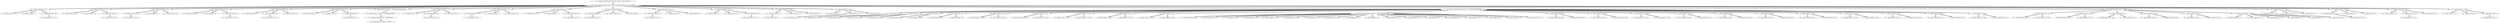 digraph PDG {
151 [shape=ellipse, label="151 .- vigenere:to_pos(79) = 14"];
20 [shape=ellipse, label="20 .- vigenere:isalpha(32) = false"];
129 [shape=ellipse, label="129 .- vigenere:from_pos(15) = 80"];
124 [shape=ellipse, label="124 .- vigenere:from_pos(14) = 79"];
71 [shape=ellipse, label="71 .- vigenere:toupper(114) = 82"];
146 [shape=ellipse, label="146 .- vigenere:to_pos(77) = 12"];
165 [shape=ellipse, label="165 .- vigenere:encipher(82, 69) = 86"];
145 [shape=ellipse, label="145 .- vigenere:encipher(79, 77) = 65"];
188 [shape=ellipse, label="188 .- vigenere:mod(26, 26) = 0"];
87 [shape=ellipse, label="87 .- vigenere:islower(109) = true"];
106 [shape=ellipse, label="106 .- vigenere:to_pos(65) = 0"];
143 [shape=ellipse, label="143 .- vigenere:mod(26, 26) = 0"];
93 [shape=ellipse, label="93 .- vigenere:islower(110) = true"];
84 [shape=ellipse, label="84 .- vigenere:islower(101) = true"];
131 [shape=ellipse, label="131 .- vigenere:to_pos(75) = 10"];
189 [shape=ellipse, label="189 .- vigenere:from_pos(26) = 65"];
99 [shape=ellipse, label="99 .- vigenere:toupper(110) = 78"];
68 [shape=ellipse, label="68 .- vigenere:toupper(109) = 77"];
48 [shape=ellipse, label="48 .- vigenere:isupper(100) = false"];
180 [shape=ellipse, label="180 .- vigenere:encipher(68, 78) = 81"];
94 [shape=ellipse, label="94 .- vigenere:isalpha(110) = true"];
174 [shape=ellipse, label="174 .- vigenere:from_pos(36) = 75"];
8 [shape=ellipse, label="8 .- vigenere:isalpha(116) = true"];
77 [shape=ellipse, label="77 .- vigenere:toupper(110) = 78"];
28 [shape=ellipse, label="28 .- vigenere:islower(109) = true"];
54 [shape=ellipse, label="54 .- vigenere:isupper(119) = false"];
158 [shape=ellipse, label="158 .- vigenere:mod(28, 26) = 2"];
115 [shape=ellipse, label="115 .- vigenere:encipher(84, 69) = 88"];
34 [shape=ellipse, label="34 .- vigenere:islower(114) = true"];
92 [shape=ellipse, label="92 .- vigenere:isupper(110) = false"];
75 [shape=ellipse, label="75 .- vigenere:toupper(97) = 65"];
119 [shape=ellipse, label="119 .- vigenere:from_pos(31) = 70"];
140 [shape=ellipse, label="140 .- vigenere:encipher(84, 69) = 88"];
141 [shape=ellipse, label="141 .- vigenere:to_pos(79) = 14"];
2 [shape=ellipse, label="2 .- vigenere:isalpha(65) = true"];
90 [shape=ellipse, label="90 .- vigenere:islower(111) = true"];
194 [shape=ellipse, label="194 .- vigenere:from_pos(25) = 90"];
132 [shape=ellipse, label="132 .- vigenere:to_pos(76) = 11"];
137 [shape=ellipse, label="137 .- vigenere:to_pos(69) = 4"];
66 [shape=ellipse, label="66 .- vigenere:toupper(116) = 84"];
160 [shape=ellipse, label="160 .- vigenere:encipher(82, 76) = 67"];
14 [shape=ellipse, label="14 .- vigenere:isalpha(99) = true"];
105 [shape=ellipse, label="105 .- vigenere:cycle_to(18, \"LEMON\") = \"LEMONLEMONLEMONLEMON\""];
12 [shape=ellipse, label="12 .- vigenere:isupper(99) = false"];
85 [shape=ellipse, label="85 .- vigenere:isalpha(101) = true"];
74 [shape=ellipse, label="74 .- vigenere:toupper(100) = 68"];
191 [shape=ellipse, label="191 .- vigenere:to_pos(78) = 13"];
117 [shape=ellipse, label="117 .- vigenere:to_pos(77) = 12"];
86 [shape=ellipse, label="86 .- vigenere:isupper(109) = false"];
43 [shape=ellipse, label="43 .- vigenere:islower(119) = true"];
27 [shape=ellipse, label="27 .- vigenere:isupper(109) = false"];
156 [shape=ellipse, label="156 .- vigenere:to_pos(82) = 17"];
73 [shape=ellipse, label="73 .- vigenere:toupper(119) = 87"];
18 [shape=ellipse, label="18 .- vigenere:isupper(32) = false"];
193 [shape=ellipse, label="193 .- vigenere:mod(25, 26) = 25"];
162 [shape=ellipse, label="162 .- vigenere:to_pos(69) = 4"];
36 [shape=ellipse, label="36 .- vigenere:isupper(114) = false"];
178 [shape=ellipse, label="178 .- vigenere:mod(16, 26) = 16"];
179 [shape=ellipse, label="179 .- vigenere:from_pos(16) = 81"];
107 [shape=ellipse, label="107 .- vigenere:to_pos(76) = 11"];
4 [shape=ellipse, label="4 .- vigenere:islower(116) = true"];
186 [shape=ellipse, label="186 .- vigenere:to_pos(87) = 22"];
38 [shape=ellipse, label="38 .- vigenere:isalpha(114) = true"];
1 [shape=ellipse, label="1 .- vigenere:islower(65) = false"];
31 [shape=ellipse, label="31 .- vigenere:islower(111) = true"];
108 [shape=ellipse, label="108 .- vigenere:mod(11, 26) = 11"];
62 [shape=ellipse, label="62 .- vigenere:toupper(116) = 84"];
181 [shape=ellipse, label="181 .- vigenere:to_pos(65) = 0"];
51 [shape=ellipse, label="51 .- vigenere:isupper(97) = false"];
80 [shape=ellipse, label="80 .- vigenere:isupper(108) = false"];
176 [shape=ellipse, label="176 .- vigenere:to_pos(68) = 3"];
109 [shape=ellipse, label="109 .- vigenere:from_pos(11) = 76"];
142 [shape=ellipse, label="142 .- vigenere:to_pos(77) = 12"];
157 [shape=ellipse, label="157 .- vigenere:to_pos(76) = 11"];
163 [shape=ellipse, label="163 .- vigenere:mod(21, 26) = 21"];
56 [shape=ellipse, label="56 .- vigenere:isalpha(119) = true"];
121 [shape=ellipse, label="121 .- vigenere:to_pos(65) = 0"];
103 [shape=ellipse, label="103 .- vigenere:cycle_to(8, \"LEMON\") = \"LEMONLEMON\""];
49 [shape=ellipse, label="49 .- vigenere:islower(100) = true"];
139 [shape=ellipse, label="139 .- vigenere:from_pos(23) = 88"];
134 [shape=ellipse, label="134 .- vigenere:from_pos(21) = 86"];
55 [shape=ellipse, label="55 .- vigenere:islower(119) = true"];
82 [shape=ellipse, label="82 .- vigenere:isalpha(108) = true"];
81 [shape=ellipse, label="81 .- vigenere:islower(108) = true"];
3 [shape=ellipse, label="3 .- vigenere:isupper(116) = false"];
33 [shape=ellipse, label="33 .- vigenere:isupper(114) = false"];
170 [shape=ellipse, label="170 .- vigenere:encipher(79, 77) = 65"];
41 [shape=ellipse, label="41 .- vigenere:isalpha(111) = true"];
89 [shape=ellipse, label="89 .- vigenere:isupper(111) = false"];
5 [shape=ellipse, label="5 .- vigenere:isalpha(116) = true"];
136 [shape=ellipse, label="136 .- vigenere:to_pos(84) = 19"];
196 [shape=ellipse, label="196 .- vigenere:crypt(\"Attack tomorrow dawn\", \"lemon\", fun vigenere:encipher/2) = {error, match_fail}"];
128 [shape=ellipse, label="128 .- vigenere:mod(15, 26) = 15"];
126 [shape=ellipse, label="126 .- vigenere:to_pos(67) = 2"];
58 [shape=ellipse, label="58 .- vigenere:islower(110) = true"];
40 [shape=ellipse, label="40 .- vigenere:islower(111) = true"];
161 [shape=ellipse, label="161 .- vigenere:to_pos(82) = 17"];
167 [shape=ellipse, label="167 .- vigenere:to_pos(77) = 12"];
32 [shape=ellipse, label="32 .- vigenere:isalpha(111) = true"];
147 [shape=ellipse, label="147 .- vigenere:to_pos(79) = 14"];
125 [shape=ellipse, label="125 .- vigenere:encipher(65, 79) = 79"];
16 [shape=ellipse, label="16 .- vigenere:islower(107) = true"];
7 [shape=ellipse, label="7 .- vigenere:islower(116) = true"];
46 [shape=ellipse, label="46 .- vigenere:islower(32) = false"];
153 [shape=ellipse, label="153 .- vigenere:mod(27, 26) = 1"];
149 [shape=ellipse, label="149 .- vigenere:from_pos(26) = 65"];
184 [shape=ellipse, label="184 .- vigenere:from_pos(11) = 76"];
172 [shape=ellipse, label="172 .- vigenere:to_pos(79) = 14"];
6 [shape=ellipse, label="6 .- vigenere:isupper(116) = false"];
65 [shape=ellipse, label="65 .- vigenere:toupper(107) = 75"];
37 [shape=ellipse, label="37 .- vigenere:islower(114) = true"];
171 [shape=ellipse, label="171 .- vigenere:to_pos(87) = 22"];
127 [shape=ellipse, label="127 .- vigenere:to_pos(78) = 13"];
116 [shape=ellipse, label="116 .- vigenere:to_pos(84) = 19"];
135 [shape=ellipse, label="135 .- vigenere:encipher(75, 76) = 86"];
78 [shape=ellipse, label="78 .- vigenere:toupper(\"Attacktomorrowdawn\") = \"ATTACKTOMORROWDAWN\""];
154 [shape=ellipse, label="154 .- vigenere:from_pos(27) = 66"];
96 [shape=ellipse, label="96 .- vigenere:toupper(101) = 69"];
9 [shape=ellipse, label="9 .- vigenere:isupper(97) = false"];
63 [shape=ellipse, label="63 .- vigenere:toupper(97) = 65"];
10 [shape=ellipse, label="10 .- vigenere:islower(97) = true"];
190 [shape=ellipse, label="190 .- vigenere:encipher(87, 69) = 65"];
42 [shape=ellipse, label="42 .- vigenere:isupper(119) = false"];
112 [shape=ellipse, label="112 .- vigenere:to_pos(69) = 4"];
45 [shape=ellipse, label="45 .- vigenere:isupper(32) = false"];
120 [shape=ellipse, label="120 .- vigenere:encipher(84, 77) = 70"];
110 [shape=ellipse, label="110 .- vigenere:encipher(65, 76) = 76"];
50 [shape=ellipse, label="50 .- vigenere:isalpha(100) = true"];
175 [shape=ellipse, label="175 .- vigenere:encipher(87, 79) = 75"];
159 [shape=ellipse, label="159 .- vigenere:from_pos(28) = 67"];
123 [shape=ellipse, label="123 .- vigenere:mod(14, 26) = 14"];
13 [shape=ellipse, label="13 .- vigenere:islower(99) = true"];
185 [shape=ellipse, label="185 .- vigenere:encipher(65, 76) = 76"];
133 [shape=ellipse, label="133 .- vigenere:mod(21, 26) = 21"];
182 [shape=ellipse, label="182 .- vigenere:to_pos(76) = 11"];
52 [shape=ellipse, label="52 .- vigenere:islower(97) = true"];
76 [shape=ellipse, label="76 .- vigenere:toupper(119) = 87"];
64 [shape=ellipse, label="64 .- vigenere:toupper(99) = 67"];
98 [shape=ellipse, label="98 .- vigenere:toupper(111) = 79"];
35 [shape=ellipse, label="35 .- vigenere:isalpha(114) = true"];
26 [shape=ellipse, label="26 .- vigenere:isalpha(111) = true"];
183 [shape=ellipse, label="183 .- vigenere:mod(11, 26) = 11"];
164 [shape=ellipse, label="164 .- vigenere:from_pos(21) = 86"];
30 [shape=ellipse, label="30 .- vigenere:isupper(111) = false"];
113 [shape=ellipse, label="113 .- vigenere:mod(23, 26) = 23"];
118 [shape=ellipse, label="118 .- vigenere:mod(31, 26) = 5"];
61 [shape=ellipse, label="61 .- vigenere:toupper(116) = 84"];
173 [shape=ellipse, label="173 .- vigenere:mod(36, 26) = 10"];
79 [shape=ellipse, label="79 .- vigenere:normalize(\"Attack tomorrow dawn\") = \"ATTACKTOMORROWDAWN\""];
21 [shape=ellipse, label="21 .- vigenere:isupper(116) = false"];
122 [shape=ellipse, label="122 .- vigenere:to_pos(79) = 14"];
25 [shape=ellipse, label="25 .- vigenere:islower(111) = true"];
0 [shape=ellipse, label="0 .- vigenere:isupper(65) = true"];
187 [shape=ellipse, label="187 .- vigenere:to_pos(69) = 4"];
53 [shape=ellipse, label="53 .- vigenere:isalpha(97) = true"];
104 [shape=ellipse, label="104 .- vigenere:cycle_to(13, \"LEMON\") = \"LEMONLEMONLEMON\""];
15 [shape=ellipse, label="15 .- vigenere:isupper(107) = false"];
177 [shape=ellipse, label="177 .- vigenere:to_pos(78) = 13"];
101 [shape=ellipse, label="101 .- vigenere:normalize(\"lemon\") = \"LEMON\""];
144 [shape=ellipse, label="144 .- vigenere:from_pos(26) = 65"];
11 [shape=ellipse, label="11 .- vigenere:isalpha(97) = true"];
19 [shape=ellipse, label="19 .- vigenere:islower(32) = false"];
195 [shape=ellipse, label="195 .- vigenere:encipher(78, 77) = 90"];
57 [shape=ellipse, label="57 .- vigenere:isupper(110) = false"];
111 [shape=ellipse, label="111 .- vigenere:to_pos(84) = 19"];
60 [shape=ellipse, label="60 .- vigenere:toupper(65) = 65"];
47 [shape=ellipse, label="47 .- vigenere:isalpha(32) = false"];
192 [shape=ellipse, label="192 .- vigenere:to_pos(77) = 12"];
130 [shape=ellipse, label="130 .- vigenere:encipher(67, 78) = 80"];
155 [shape=ellipse, label="155 .- vigenere:encipher(79, 78) = 66"];
72 [shape=ellipse, label="72 .- vigenere:toupper(111) = 79"];
59 [shape=ellipse, label="59 .- vigenere:isalpha(110) = true"];
97 [shape=ellipse, label="97 .- vigenere:toupper(109) = 77"];
114 [shape=ellipse, label="114 .- vigenere:from_pos(23) = 88"];
152 [shape=ellipse, label="152 .- vigenere:to_pos(78) = 13"];
148 [shape=ellipse, label="148 .- vigenere:mod(26, 26) = 0"];
17 [shape=ellipse, label="17 .- vigenere:isalpha(107) = true"];
95 [shape=ellipse, label="95 .- vigenere:toupper(108) = 76"];
24 [shape=ellipse, label="24 .- vigenere:isupper(111) = false"];
88 [shape=ellipse, label="88 .- vigenere:isalpha(109) = true"];
197 [shape=ellipse, label="197 .- vigenere:encrypt(\"Attack tomorrow dawn\", \"lemon\") = {error, match_fail}"];
150 [shape=ellipse, label="150 .- vigenere:encipher(77, 79) = 65"];
44 [shape=ellipse, label="44 .- vigenere:isalpha(119) = true"];
169 [shape=ellipse, label="169 .- vigenere:from_pos(26) = 65"];
138 [shape=ellipse, label="138 .- vigenere:mod(23, 26) = 23"];
91 [shape=ellipse, label="91 .- vigenere:isalpha(111) = true"];
83 [shape=ellipse, label="83 .- vigenere:isupper(101) = false"];
70 [shape=ellipse, label="70 .- vigenere:toupper(114) = 82"];
29 [shape=ellipse, label="29 .- vigenere:isalpha(109) = true"];
22 [shape=ellipse, label="22 .- vigenere:islower(116) = true"];
168 [shape=ellipse, label="168 .- vigenere:mod(26, 26) = 0"];
100 [shape=ellipse, label="100 .- vigenere:toupper(\"lemon\") = \"LEMON\""];
69 [shape=ellipse, label="69 .- vigenere:toupper(111) = 79"];
39 [shape=ellipse, label="39 .- vigenere:isupper(111) = false"];
23 [shape=ellipse, label="23 .- vigenere:isalpha(116) = true"];
166 [shape=ellipse, label="166 .- vigenere:to_pos(79) = 14"];
102 [shape=ellipse, label="102 .- vigenere:cycle_to(3, \"LEMON\") = \"LEMON\""];
67 [shape=ellipse, label="67 .- vigenere:toupper(111) = 79"];
20 -> 19 [color=black, penwidth=3];
20 -> 18 [color=black, penwidth=3];
129 -> 128 [color=black, penwidth=3];
124 -> 123 [color=black, penwidth=3];
165 -> 164 [color=black, penwidth=3];
165 -> 162 [color=black, penwidth=3];
165 -> 161 [color=black, penwidth=3];
145 -> 144 [color=black, penwidth=3];
145 -> 142 [color=black, penwidth=3];
145 -> 141 [color=black, penwidth=3];
189 -> 188 [color=black, penwidth=3];
180 -> 179 [color=black, penwidth=3];
180 -> 177 [color=black, penwidth=3];
180 -> 176 [color=black, penwidth=3];
94 -> 93 [color=black, penwidth=3];
94 -> 92 [color=black, penwidth=3];
174 -> 173 [color=black, penwidth=3];
8 -> 7 [color=black, penwidth=3];
8 -> 6 [color=black, penwidth=3];
115 -> 114 [color=black, penwidth=3];
115 -> 112 [color=black, penwidth=3];
115 -> 111 [color=black, penwidth=3];
119 -> 118 [color=black, penwidth=3];
140 -> 139 [color=black, penwidth=3];
140 -> 137 [color=black, penwidth=3];
140 -> 136 [color=black, penwidth=3];
2 -> 1 [color=black, penwidth=3];
2 -> 0 [color=black, penwidth=3];
194 -> 193 [color=black, penwidth=3];
160 -> 159 [color=black, penwidth=3];
160 -> 157 [color=black, penwidth=3];
160 -> 156 [color=black, penwidth=3];
14 -> 13 [color=black, penwidth=3];
14 -> 12 [color=black, penwidth=3];
105 -> 104 [color=black, penwidth=3];
85 -> 84 [color=black, penwidth=3];
85 -> 83 [color=black, penwidth=3];
179 -> 178 [color=black, penwidth=3];
38 -> 37 [color=black, penwidth=3];
38 -> 36 [color=black, penwidth=3];
109 -> 108 [color=black, penwidth=3];
56 -> 55 [color=black, penwidth=3];
56 -> 54 [color=black, penwidth=3];
103 -> 102 [color=black, penwidth=3];
139 -> 138 [color=black, penwidth=3];
134 -> 133 [color=black, penwidth=3];
82 -> 81 [color=black, penwidth=3];
82 -> 80 [color=black, penwidth=3];
170 -> 169 [color=black, penwidth=3];
170 -> 167 [color=black, penwidth=3];
170 -> 166 [color=black, penwidth=3];
41 -> 40 [color=black, penwidth=3];
41 -> 39 [color=black, penwidth=3];
5 -> 4 [color=black, penwidth=3];
5 -> 3 [color=black, penwidth=3];
196 -> 195 [color=black, penwidth=3];
196 -> 190 [color=black, penwidth=3];
196 -> 185 [color=black, penwidth=3];
196 -> 180 [color=black, penwidth=3];
196 -> 175 [color=black, penwidth=3];
196 -> 170 [color=black, penwidth=3];
196 -> 165 [color=black, penwidth=3];
196 -> 160 [color=black, penwidth=3];
196 -> 155 [color=black, penwidth=3];
196 -> 150 [color=black, penwidth=3];
196 -> 145 [color=black, penwidth=3];
196 -> 140 [color=black, penwidth=3];
196 -> 135 [color=black, penwidth=3];
196 -> 130 [color=black, penwidth=3];
196 -> 125 [color=black, penwidth=3];
196 -> 120 [color=black, penwidth=3];
196 -> 115 [color=black, penwidth=3];
196 -> 110 [color=black, penwidth=3];
196 -> 105 [color=black, penwidth=3];
196 -> 101 [color=black, penwidth=3];
196 -> 79 [color=black, penwidth=3];
32 -> 31 [color=black, penwidth=3];
32 -> 30 [color=black, penwidth=3];
125 -> 124 [color=black, penwidth=3];
125 -> 122 [color=black, penwidth=3];
125 -> 121 [color=black, penwidth=3];
149 -> 148 [color=black, penwidth=3];
184 -> 183 [color=black, penwidth=3];
135 -> 134 [color=black, penwidth=3];
135 -> 132 [color=black, penwidth=3];
135 -> 131 [color=black, penwidth=3];
78 -> 77 [color=black, penwidth=3];
78 -> 76 [color=black, penwidth=3];
78 -> 75 [color=black, penwidth=3];
78 -> 74 [color=black, penwidth=3];
78 -> 73 [color=black, penwidth=3];
78 -> 72 [color=black, penwidth=3];
78 -> 71 [color=black, penwidth=3];
78 -> 70 [color=black, penwidth=3];
78 -> 69 [color=black, penwidth=3];
78 -> 68 [color=black, penwidth=3];
78 -> 67 [color=black, penwidth=3];
78 -> 66 [color=black, penwidth=3];
78 -> 65 [color=black, penwidth=3];
78 -> 64 [color=black, penwidth=3];
78 -> 63 [color=black, penwidth=3];
78 -> 62 [color=black, penwidth=3];
78 -> 61 [color=black, penwidth=3];
78 -> 60 [color=black, penwidth=3];
154 -> 153 [color=black, penwidth=3];
190 -> 189 [color=black, penwidth=3];
190 -> 187 [color=black, penwidth=3];
190 -> 186 [color=black, penwidth=3];
120 -> 119 [color=black, penwidth=3];
120 -> 117 [color=black, penwidth=3];
120 -> 116 [color=black, penwidth=3];
110 -> 109 [color=black, penwidth=3];
110 -> 107 [color=black, penwidth=3];
110 -> 106 [color=black, penwidth=3];
50 -> 49 [color=black, penwidth=3];
50 -> 48 [color=black, penwidth=3];
175 -> 174 [color=black, penwidth=3];
175 -> 172 [color=black, penwidth=3];
175 -> 171 [color=black, penwidth=3];
159 -> 158 [color=black, penwidth=3];
185 -> 184 [color=black, penwidth=3];
185 -> 182 [color=black, penwidth=3];
185 -> 181 [color=black, penwidth=3];
35 -> 34 [color=black, penwidth=3];
35 -> 33 [color=black, penwidth=3];
26 -> 25 [color=black, penwidth=3];
26 -> 24 [color=black, penwidth=3];
164 -> 163 [color=black, penwidth=3];
79 -> 78 [color=black, penwidth=3];
79 -> 59 [color=black, penwidth=3];
79 -> 56 [color=black, penwidth=3];
79 -> 53 [color=black, penwidth=3];
79 -> 50 [color=black, penwidth=3];
79 -> 47 [color=black, penwidth=3];
79 -> 44 [color=black, penwidth=3];
79 -> 41 [color=black, penwidth=3];
79 -> 38 [color=black, penwidth=3];
79 -> 35 [color=black, penwidth=3];
79 -> 32 [color=black, penwidth=3];
79 -> 29 [color=black, penwidth=3];
79 -> 26 [color=black, penwidth=3];
79 -> 23 [color=black, penwidth=3];
79 -> 20 [color=black, penwidth=3];
79 -> 17 [color=black, penwidth=3];
79 -> 14 [color=black, penwidth=3];
79 -> 11 [color=black, penwidth=3];
79 -> 8 [color=black, penwidth=3];
79 -> 5 [color=black, penwidth=3];
79 -> 2 [color=black, penwidth=3];
53 -> 52 [color=black, penwidth=3];
53 -> 51 [color=black, penwidth=3];
104 -> 103 [color=black, penwidth=3];
101 -> 100 [color=black, penwidth=3];
101 -> 94 [color=black, penwidth=3];
101 -> 91 [color=black, penwidth=3];
101 -> 88 [color=black, penwidth=3];
101 -> 85 [color=black, penwidth=3];
101 -> 82 [color=black, penwidth=3];
144 -> 143 [color=black, penwidth=3];
11 -> 10 [color=black, penwidth=3];
11 -> 9 [color=black, penwidth=3];
195 -> 194 [color=black, penwidth=3];
195 -> 192 [color=black, penwidth=3];
195 -> 191 [color=black, penwidth=3];
47 -> 46 [color=black, penwidth=3];
47 -> 45 [color=black, penwidth=3];
130 -> 129 [color=black, penwidth=3];
130 -> 127 [color=black, penwidth=3];
130 -> 126 [color=black, penwidth=3];
155 -> 154 [color=black, penwidth=3];
155 -> 152 [color=black, penwidth=3];
155 -> 151 [color=black, penwidth=3];
59 -> 58 [color=black, penwidth=3];
59 -> 57 [color=black, penwidth=3];
114 -> 113 [color=black, penwidth=3];
17 -> 16 [color=black, penwidth=3];
17 -> 15 [color=black, penwidth=3];
88 -> 87 [color=black, penwidth=3];
88 -> 86 [color=black, penwidth=3];
197 -> 196 [color=black, penwidth=3];
150 -> 149 [color=black, penwidth=3];
150 -> 147 [color=black, penwidth=3];
150 -> 146 [color=black, penwidth=3];
44 -> 43 [color=black, penwidth=3];
44 -> 42 [color=black, penwidth=3];
169 -> 168 [color=black, penwidth=3];
91 -> 90 [color=black, penwidth=3];
91 -> 89 [color=black, penwidth=3];
29 -> 28 [color=black, penwidth=3];
29 -> 27 [color=black, penwidth=3];
100 -> 99 [color=black, penwidth=3];
100 -> 98 [color=black, penwidth=3];
100 -> 97 [color=black, penwidth=3];
100 -> 96 [color=black, penwidth=3];
100 -> 95 [color=black, penwidth=3];
23 -> 22 [color=black, penwidth=3];
23 -> 21 [color=black, penwidth=3];
}